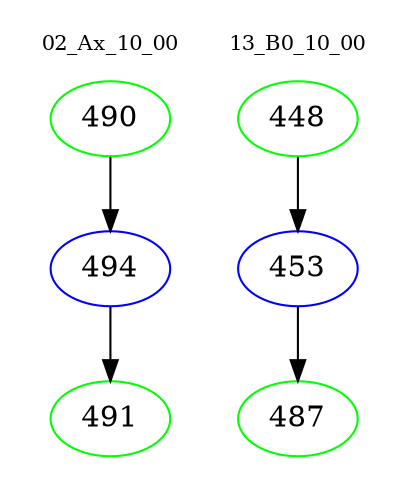 digraph{
subgraph cluster_0 {
color = white
label = "02_Ax_10_00";
fontsize=10;
T0_490 [label="490", color="green"]
T0_490 -> T0_494 [color="black"]
T0_494 [label="494", color="blue"]
T0_494 -> T0_491 [color="black"]
T0_491 [label="491", color="green"]
}
subgraph cluster_1 {
color = white
label = "13_B0_10_00";
fontsize=10;
T1_448 [label="448", color="green"]
T1_448 -> T1_453 [color="black"]
T1_453 [label="453", color="blue"]
T1_453 -> T1_487 [color="black"]
T1_487 [label="487", color="green"]
}
}
